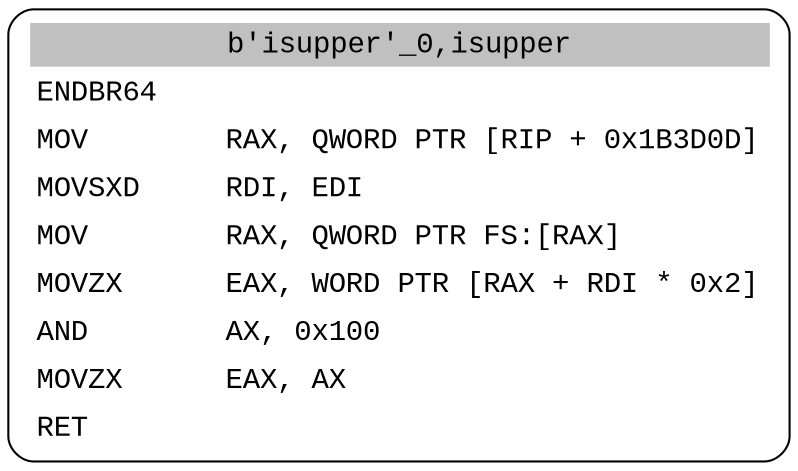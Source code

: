 digraph asm_graph {
1144 [
shape="Mrecord" fontname="Courier New"label =<<table border="0" cellborder="0" cellpadding="3"><tr><td align="center" colspan="2" bgcolor="grey">b'isupper'_0,isupper</td></tr><tr><td align="left">ENDBR64    </td></tr><tr><td align="left">MOV        RAX, QWORD PTR [RIP + 0x1B3D0D]</td></tr><tr><td align="left">MOVSXD     RDI, EDI</td></tr><tr><td align="left">MOV        RAX, QWORD PTR FS:[RAX]</td></tr><tr><td align="left">MOVZX      EAX, WORD PTR [RAX + RDI * 0x2]</td></tr><tr><td align="left">AND        AX, 0x100</td></tr><tr><td align="left">MOVZX      EAX, AX</td></tr><tr><td align="left">RET        </td></tr></table>> ];
}
